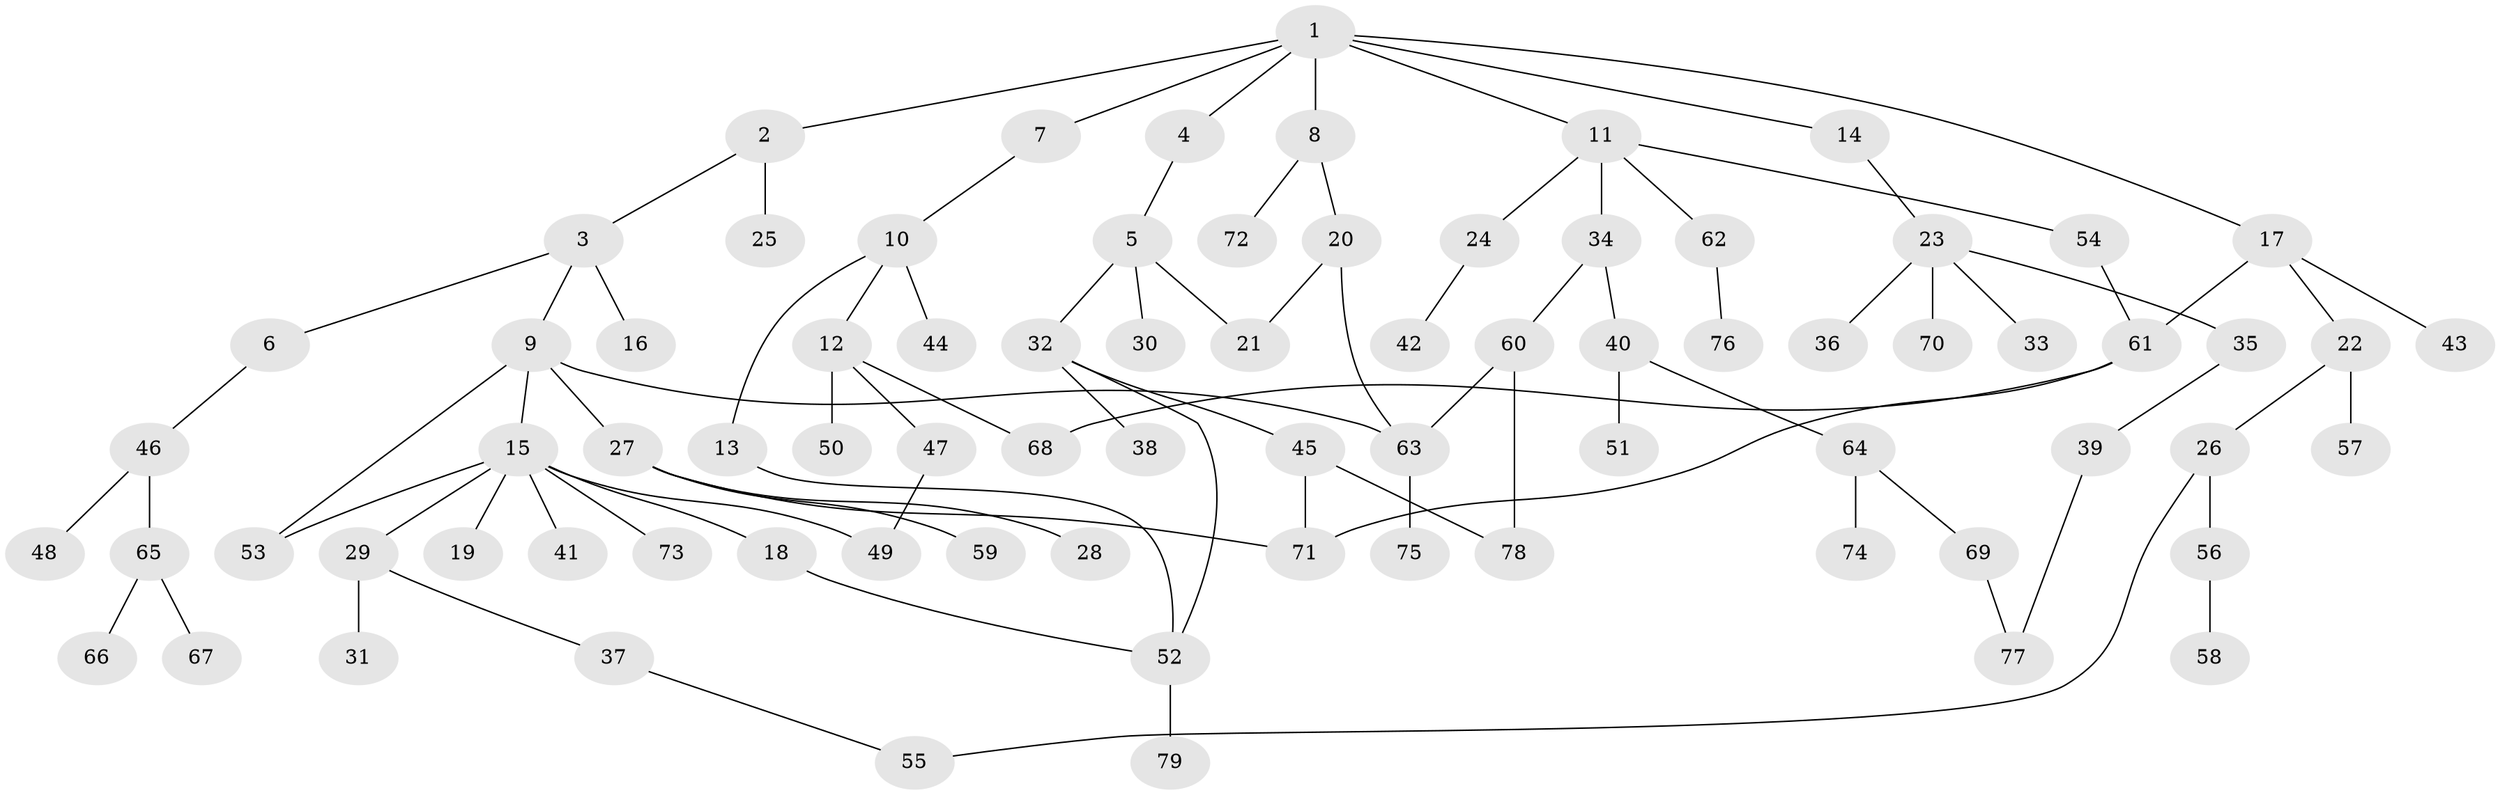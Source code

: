 // coarse degree distribution, {7: 0.041666666666666664, 2: 0.4166666666666667, 3: 0.25, 5: 0.0625, 4: 0.041666666666666664, 1: 0.1875}
// Generated by graph-tools (version 1.1) at 2025/49/03/04/25 22:49:09]
// undirected, 79 vertices, 92 edges
graph export_dot {
  node [color=gray90,style=filled];
  1;
  2;
  3;
  4;
  5;
  6;
  7;
  8;
  9;
  10;
  11;
  12;
  13;
  14;
  15;
  16;
  17;
  18;
  19;
  20;
  21;
  22;
  23;
  24;
  25;
  26;
  27;
  28;
  29;
  30;
  31;
  32;
  33;
  34;
  35;
  36;
  37;
  38;
  39;
  40;
  41;
  42;
  43;
  44;
  45;
  46;
  47;
  48;
  49;
  50;
  51;
  52;
  53;
  54;
  55;
  56;
  57;
  58;
  59;
  60;
  61;
  62;
  63;
  64;
  65;
  66;
  67;
  68;
  69;
  70;
  71;
  72;
  73;
  74;
  75;
  76;
  77;
  78;
  79;
  1 -- 2;
  1 -- 4;
  1 -- 7;
  1 -- 8;
  1 -- 11;
  1 -- 14;
  1 -- 17;
  2 -- 3;
  2 -- 25;
  3 -- 6;
  3 -- 9;
  3 -- 16;
  4 -- 5;
  5 -- 30;
  5 -- 32;
  5 -- 21;
  6 -- 46;
  7 -- 10;
  8 -- 20;
  8 -- 72;
  9 -- 15;
  9 -- 27;
  9 -- 63;
  9 -- 53;
  10 -- 12;
  10 -- 13;
  10 -- 44;
  11 -- 24;
  11 -- 34;
  11 -- 54;
  11 -- 62;
  12 -- 47;
  12 -- 50;
  12 -- 68;
  13 -- 52;
  14 -- 23;
  15 -- 18;
  15 -- 19;
  15 -- 29;
  15 -- 41;
  15 -- 49;
  15 -- 53;
  15 -- 73;
  17 -- 22;
  17 -- 43;
  17 -- 61;
  18 -- 52;
  20 -- 21;
  20 -- 63;
  22 -- 26;
  22 -- 57;
  23 -- 33;
  23 -- 35;
  23 -- 36;
  23 -- 70;
  24 -- 42;
  26 -- 56;
  26 -- 55;
  27 -- 28;
  27 -- 59;
  27 -- 71;
  29 -- 31;
  29 -- 37;
  32 -- 38;
  32 -- 45;
  32 -- 52;
  34 -- 40;
  34 -- 60;
  35 -- 39;
  37 -- 55;
  39 -- 77;
  40 -- 51;
  40 -- 64;
  45 -- 78;
  45 -- 71;
  46 -- 48;
  46 -- 65;
  47 -- 49;
  52 -- 79;
  54 -- 61;
  56 -- 58;
  60 -- 78;
  60 -- 63;
  61 -- 71;
  61 -- 68;
  62 -- 76;
  63 -- 75;
  64 -- 69;
  64 -- 74;
  65 -- 66;
  65 -- 67;
  69 -- 77;
}
